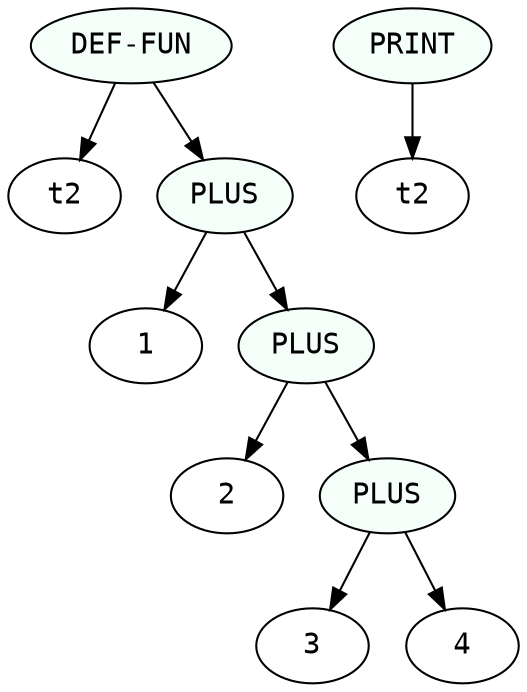 digraph print {
 1 [label="t2", fontname="monospace"];
 2 [label="1", fontname="monospace"];
 3 [label="2", fontname="monospace"];
 4 [label="3", fontname="monospace"];
 5 [label="4", fontname="monospace"];
 6 [label="PLUS", fontname="monospace", style=filled, fillcolor=mintcream];
 6->4
 6->5
 7 [label="PLUS", fontname="monospace", style=filled, fillcolor=mintcream];
 7->3
 7->6
 8 [label="PLUS", fontname="monospace", style=filled, fillcolor=mintcream];
 8->2
 8->7
 9 [label="t2", fontname="monospace"];
 10 [label="PRINT", fontname="monospace", style=filled, fillcolor=mintcream];
 10->9
 11 [label="DEF-FUN", fontname="monospace", style=filled, fillcolor=mintcream];
 11->1
 11->8
 }
 